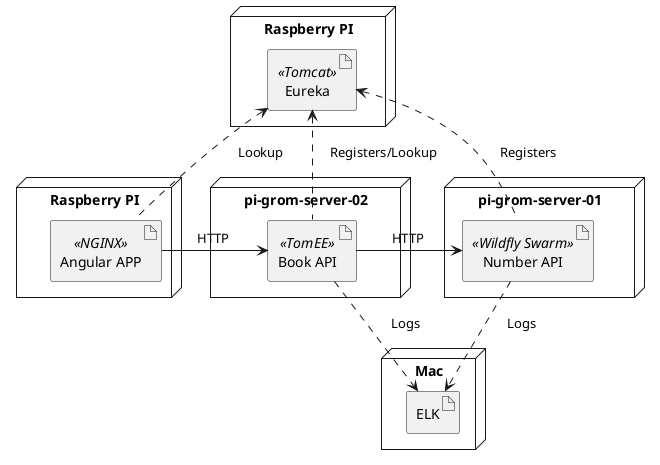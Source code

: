 @startuml

node "Raspberry PI" as piclient {
    artifact "Angular APP" <<NGINX>> as angular
}

node "pi-grom-server-01" as piserver {
    artifact "Number API" <<Wildfly Swarm>> as numberapi
}

node "pi-grom-server-02" as piserver2 {
    artifact "Book API" <<TomEE>> as bookapi
}

node "Raspberry PI" as piregistry {
    artifact "Eureka" <<Tomcat>> as eureka
}

node "Mac" as mac {
    artifact "ELK" as elk
}

angular -> bookapi: "     HTTP      "
bookapi -> numberapi: "     HTTP      "
bookapi -.> elk: "     Logs      "
numberapi -.> elk: "     Logs      "
numberapi -up.> eureka: "     Registers      "
bookapi -up.> eureka: "     Registers/Lookup      "
angular -up.> eureka: "     Lookup      "
@enduml
